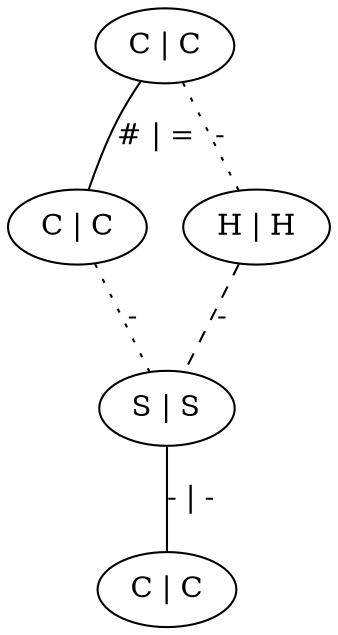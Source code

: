 graph G {
	0 [ label="C | C" ]
	1 [ label="C | C" ]
	2 [ label="H | H" ]
	3 [ label="S | S" ]
	4 [ label="C | C" ]
	0 -- 1 [ label="# | =" ]
	0 -- 2 [ style=dotted label="-" ]
	1 -- 3 [ style=dotted label="-" ]
	2 -- 3 [ style=dashed label="-" ]
	3 -- 4 [ label="- | -" ]
}
